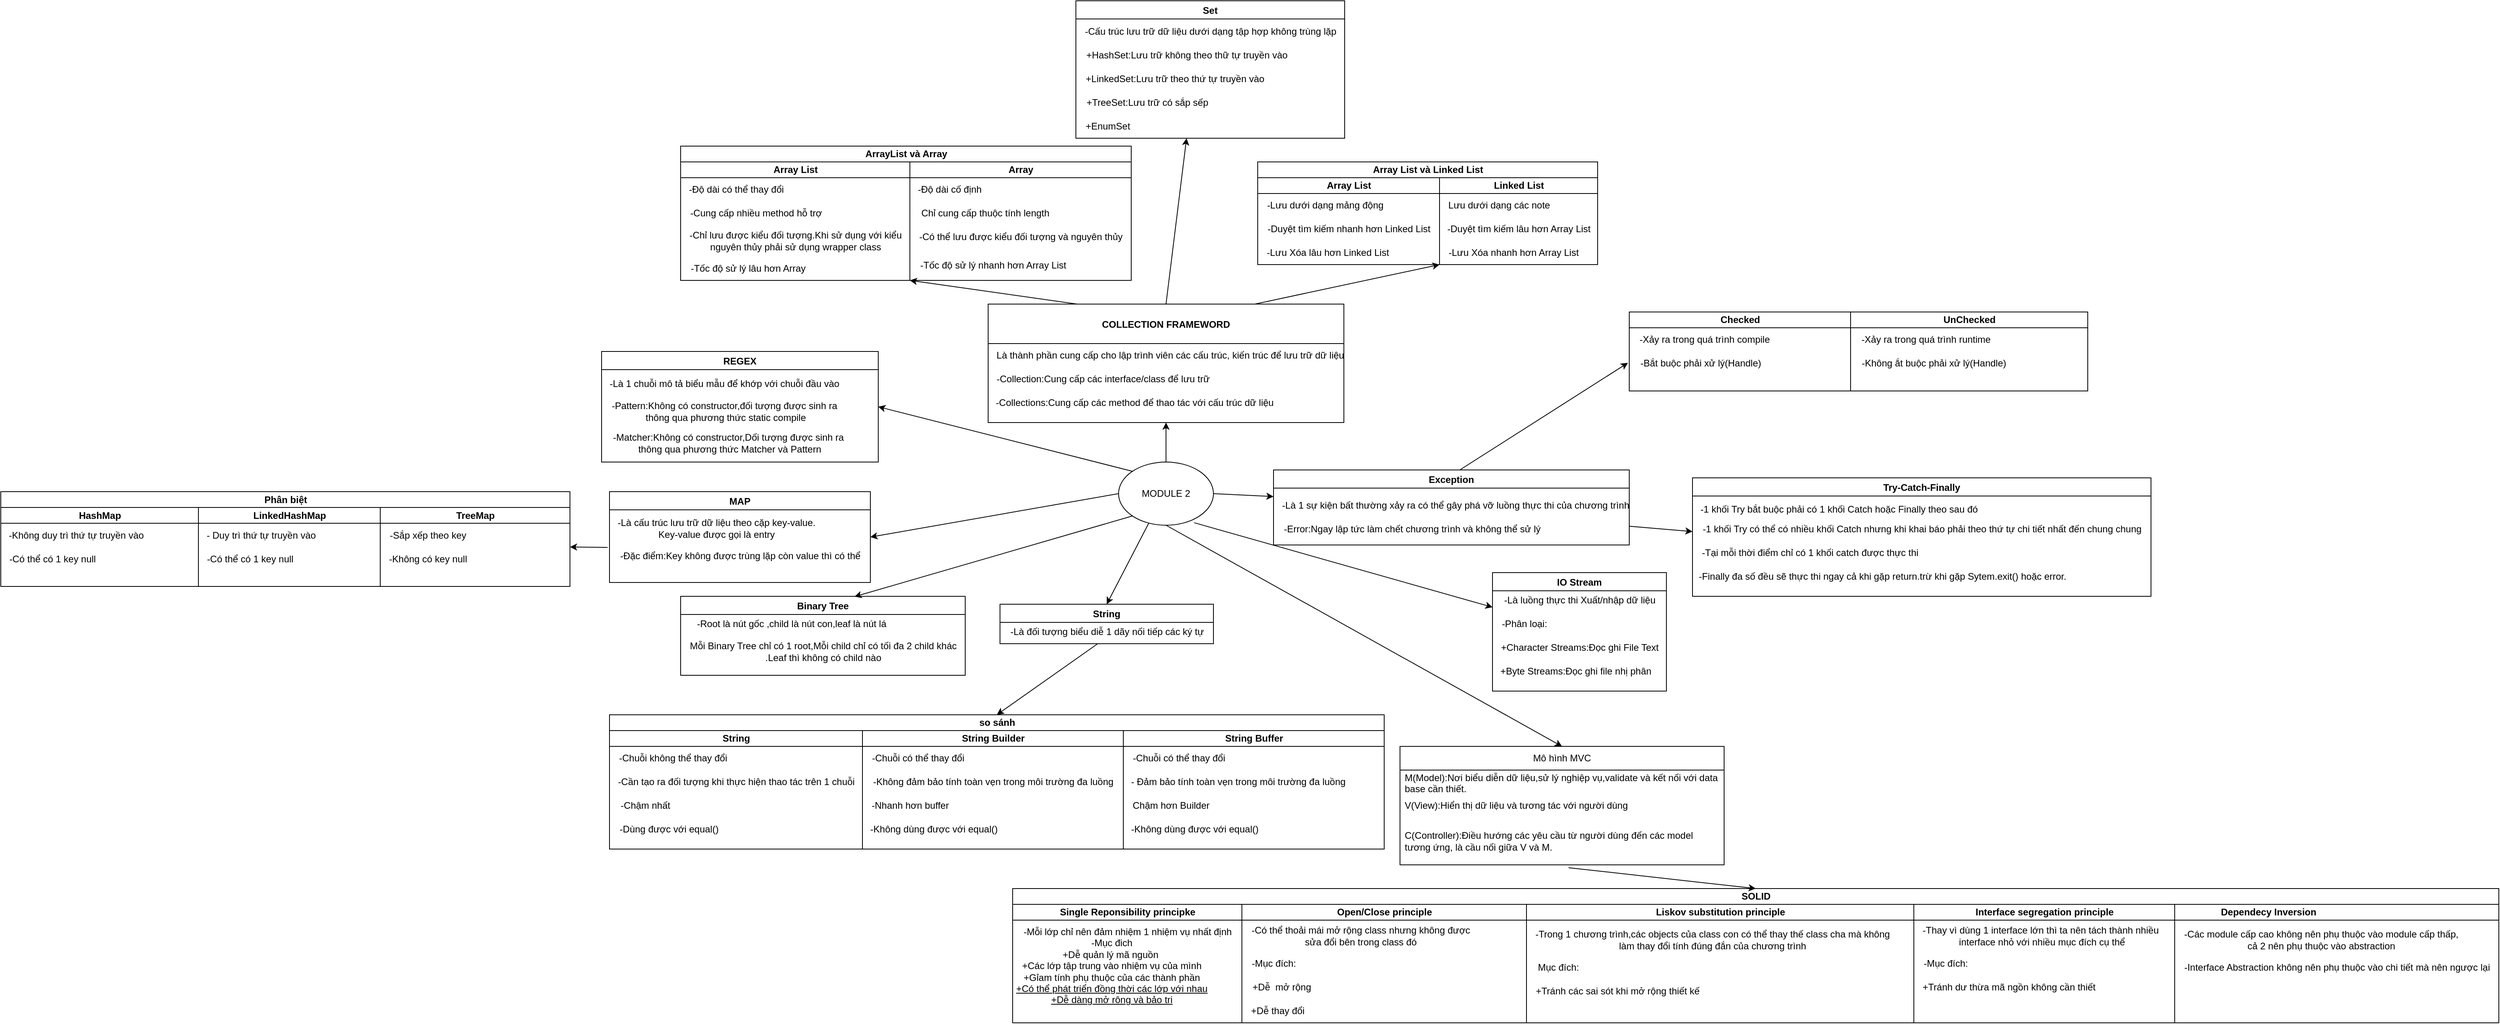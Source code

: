 <mxfile version="21.0.7" type="device"><diagram id="C5RBs43oDa-KdzZeNtuy" name="Page-1"><mxGraphModel dx="2944" dy="1742" grid="1" gridSize="10" guides="1" tooltips="1" connect="1" arrows="1" fold="1" page="1" pageScale="1" pageWidth="827" pageHeight="1169" math="0" shadow="0"><root><mxCell id="WIyWlLk6GJQsqaUBKTNV-0"/><mxCell id="WIyWlLk6GJQsqaUBKTNV-1" parent="WIyWlLk6GJQsqaUBKTNV-0"/><mxCell id="0lZg6wt5UVI6V2HM4EDO-4" value="MODULE 2" style="ellipse;whiteSpace=wrap;html=1;" vertex="1" parent="WIyWlLk6GJQsqaUBKTNV-1"><mxGeometry x="354" width="120" height="80" as="geometry"/></mxCell><mxCell id="0lZg6wt5UVI6V2HM4EDO-5" value="Mô hình MVC" style="swimlane;fontStyle=0;childLayout=stackLayout;horizontal=1;startSize=30;horizontalStack=0;resizeParent=1;resizeParentMax=0;resizeLast=0;collapsible=1;marginBottom=0;whiteSpace=wrap;html=1;" vertex="1" parent="WIyWlLk6GJQsqaUBKTNV-1"><mxGeometry x="710" y="360" width="410" height="150" as="geometry"/></mxCell><mxCell id="0lZg6wt5UVI6V2HM4EDO-6" value="M(Model):Nơi biểu diễn dữ liệu,sử lý nghiệp vụ,validate và kết nối với data base cần thiết." style="text;strokeColor=none;fillColor=none;align=left;verticalAlign=middle;spacingLeft=4;spacingRight=4;overflow=hidden;points=[[0,0.5],[1,0.5]];portConstraint=eastwest;rotatable=0;whiteSpace=wrap;html=1;" vertex="1" parent="0lZg6wt5UVI6V2HM4EDO-5"><mxGeometry y="30" width="410" height="30" as="geometry"/></mxCell><mxCell id="0lZg6wt5UVI6V2HM4EDO-7" value="V(View):Hiển thị dữ liệu và tương tác với người dùng" style="text;strokeColor=none;fillColor=none;align=left;verticalAlign=middle;spacingLeft=4;spacingRight=4;overflow=hidden;points=[[0,0.5],[1,0.5]];portConstraint=eastwest;rotatable=0;whiteSpace=wrap;html=1;" vertex="1" parent="0lZg6wt5UVI6V2HM4EDO-5"><mxGeometry y="60" width="410" height="30" as="geometry"/></mxCell><mxCell id="0lZg6wt5UVI6V2HM4EDO-8" value="C(Controller):Điều hướng các yêu cầu từ người dùng đến các model tương ứng, là cầu nối giữa V và M." style="text;strokeColor=none;fillColor=none;align=left;verticalAlign=middle;spacingLeft=4;spacingRight=4;overflow=hidden;points=[[0,0.5],[1,0.5]];portConstraint=eastwest;rotatable=0;whiteSpace=wrap;html=1;" vertex="1" parent="0lZg6wt5UVI6V2HM4EDO-5"><mxGeometry y="90" width="410" height="60" as="geometry"/></mxCell><mxCell id="0lZg6wt5UVI6V2HM4EDO-9" value="COLLECTION FRAMEWORD" style="swimlane;startSize=50;" vertex="1" parent="WIyWlLk6GJQsqaUBKTNV-1"><mxGeometry x="189" y="-200" width="450" height="150" as="geometry"/></mxCell><mxCell id="0lZg6wt5UVI6V2HM4EDO-10" value="Là thành phần cung cấp cho lập trình viên các cấu trúc, kiến trúc để lưu trữ dữ liệu" style="text;html=1;align=center;verticalAlign=middle;resizable=0;points=[];autosize=1;strokeColor=none;fillColor=none;" vertex="1" parent="0lZg6wt5UVI6V2HM4EDO-9"><mxGeometry y="50" width="460" height="30" as="geometry"/></mxCell><mxCell id="0lZg6wt5UVI6V2HM4EDO-11" value="-Collection:Cung cấp các interface/class để lưu trữ" style="text;html=1;align=center;verticalAlign=middle;resizable=0;points=[];autosize=1;strokeColor=none;fillColor=none;" vertex="1" parent="0lZg6wt5UVI6V2HM4EDO-9"><mxGeometry y="80" width="290" height="30" as="geometry"/></mxCell><mxCell id="0lZg6wt5UVI6V2HM4EDO-12" value="-Collections:Cung cấp các method để thao tác với cấu trúc dữ liệu" style="text;html=1;align=center;verticalAlign=middle;resizable=0;points=[];autosize=1;strokeColor=none;fillColor=none;" vertex="1" parent="0lZg6wt5UVI6V2HM4EDO-9"><mxGeometry y="110" width="370" height="30" as="geometry"/></mxCell><mxCell id="0lZg6wt5UVI6V2HM4EDO-13" value="ArrayList và Array" style="swimlane;childLayout=stackLayout;resizeParent=1;resizeParentMax=0;startSize=20;html=1;" vertex="1" parent="WIyWlLk6GJQsqaUBKTNV-1"><mxGeometry x="-200" y="-400" width="570" height="170" as="geometry"/></mxCell><mxCell id="0lZg6wt5UVI6V2HM4EDO-14" value="Array List" style="swimlane;startSize=20;html=1;" vertex="1" parent="0lZg6wt5UVI6V2HM4EDO-13"><mxGeometry y="20" width="290" height="150" as="geometry"/></mxCell><mxCell id="0lZg6wt5UVI6V2HM4EDO-18" value="-Độ dài có thể thay đổi" style="text;html=1;align=center;verticalAlign=middle;resizable=0;points=[];autosize=1;strokeColor=none;fillColor=none;" vertex="1" parent="0lZg6wt5UVI6V2HM4EDO-14"><mxGeometry y="20" width="140" height="30" as="geometry"/></mxCell><mxCell id="0lZg6wt5UVI6V2HM4EDO-22" value="-Cung cấp nhiều method hỗ trợ" style="text;html=1;align=center;verticalAlign=middle;resizable=0;points=[];autosize=1;strokeColor=none;fillColor=none;" vertex="1" parent="0lZg6wt5UVI6V2HM4EDO-14"><mxGeometry y="50" width="190" height="30" as="geometry"/></mxCell><mxCell id="0lZg6wt5UVI6V2HM4EDO-24" value="-Chỉ lưu được kiểu đối tượng.Khi sử dụng với kiểu &lt;br&gt;nguyên thủy phải sử dụng wrapper class" style="text;html=1;align=center;verticalAlign=middle;resizable=0;points=[];autosize=1;strokeColor=none;fillColor=none;" vertex="1" parent="0lZg6wt5UVI6V2HM4EDO-14"><mxGeometry y="80" width="290" height="40" as="geometry"/></mxCell><mxCell id="0lZg6wt5UVI6V2HM4EDO-28" value="-Tốc độ sử lý lâu hơn Array" style="text;html=1;align=center;verticalAlign=middle;resizable=0;points=[];autosize=1;strokeColor=none;fillColor=none;" vertex="1" parent="0lZg6wt5UVI6V2HM4EDO-14"><mxGeometry y="120" width="170" height="30" as="geometry"/></mxCell><mxCell id="0lZg6wt5UVI6V2HM4EDO-16" value="Array" style="swimlane;startSize=20;html=1;" vertex="1" parent="0lZg6wt5UVI6V2HM4EDO-13"><mxGeometry x="290" y="20" width="280" height="150" as="geometry"/></mxCell><mxCell id="0lZg6wt5UVI6V2HM4EDO-21" value="-Độ dài cố định" style="text;html=1;align=center;verticalAlign=middle;resizable=0;points=[];autosize=1;strokeColor=none;fillColor=none;" vertex="1" parent="0lZg6wt5UVI6V2HM4EDO-16"><mxGeometry y="20" width="100" height="30" as="geometry"/></mxCell><mxCell id="0lZg6wt5UVI6V2HM4EDO-23" value="Chỉ cung cấp thuộc tính length" style="text;html=1;align=center;verticalAlign=middle;resizable=0;points=[];autosize=1;strokeColor=none;fillColor=none;" vertex="1" parent="0lZg6wt5UVI6V2HM4EDO-16"><mxGeometry y="50" width="190" height="30" as="geometry"/></mxCell><mxCell id="0lZg6wt5UVI6V2HM4EDO-27" value="-Có thể lưu được kiểu đối tượng và nguyên thủy" style="text;html=1;align=center;verticalAlign=middle;resizable=0;points=[];autosize=1;strokeColor=none;fillColor=none;" vertex="1" parent="0lZg6wt5UVI6V2HM4EDO-16"><mxGeometry y="80" width="280" height="30" as="geometry"/></mxCell><mxCell id="0lZg6wt5UVI6V2HM4EDO-29" value="-Tốc độ sử lý nhanh hơn Array List" style="text;html=1;align=center;verticalAlign=middle;resizable=0;points=[];autosize=1;strokeColor=none;fillColor=none;" vertex="1" parent="0lZg6wt5UVI6V2HM4EDO-16"><mxGeometry y="116" width="210" height="30" as="geometry"/></mxCell><mxCell id="0lZg6wt5UVI6V2HM4EDO-30" value="Array List và Linked List" style="swimlane;childLayout=stackLayout;resizeParent=1;resizeParentMax=0;startSize=20;html=1;" vertex="1" parent="WIyWlLk6GJQsqaUBKTNV-1"><mxGeometry x="530" y="-380" width="430" height="130" as="geometry"/></mxCell><mxCell id="0lZg6wt5UVI6V2HM4EDO-31" value="Array List" style="swimlane;startSize=20;html=1;" vertex="1" parent="0lZg6wt5UVI6V2HM4EDO-30"><mxGeometry y="20" width="230" height="110" as="geometry"/></mxCell><mxCell id="0lZg6wt5UVI6V2HM4EDO-34" value="-Lưu dưới dạng mảng động" style="text;html=1;align=center;verticalAlign=middle;resizable=0;points=[];autosize=1;strokeColor=none;fillColor=none;" vertex="1" parent="0lZg6wt5UVI6V2HM4EDO-31"><mxGeometry y="20" width="170" height="30" as="geometry"/></mxCell><mxCell id="0lZg6wt5UVI6V2HM4EDO-36" value="-Duyệt tìm kiếm nhanh hơn Linked List" style="text;html=1;align=center;verticalAlign=middle;resizable=0;points=[];autosize=1;strokeColor=none;fillColor=none;" vertex="1" parent="0lZg6wt5UVI6V2HM4EDO-31"><mxGeometry y="50" width="230" height="30" as="geometry"/></mxCell><mxCell id="0lZg6wt5UVI6V2HM4EDO-38" value="-Lưu Xóa lâu hơn Linked List&amp;nbsp;" style="text;html=1;align=center;verticalAlign=middle;resizable=0;points=[];autosize=1;strokeColor=none;fillColor=none;" vertex="1" parent="0lZg6wt5UVI6V2HM4EDO-31"><mxGeometry y="80" width="180" height="30" as="geometry"/></mxCell><mxCell id="0lZg6wt5UVI6V2HM4EDO-33" value="Linked List" style="swimlane;startSize=20;html=1;" vertex="1" parent="0lZg6wt5UVI6V2HM4EDO-30"><mxGeometry x="230" y="20" width="200" height="110" as="geometry"/></mxCell><mxCell id="0lZg6wt5UVI6V2HM4EDO-35" value="Lưu dưới dạng các note" style="text;html=1;align=center;verticalAlign=middle;resizable=0;points=[];autosize=1;strokeColor=none;fillColor=none;" vertex="1" parent="0lZg6wt5UVI6V2HM4EDO-33"><mxGeometry y="20" width="150" height="30" as="geometry"/></mxCell><mxCell id="0lZg6wt5UVI6V2HM4EDO-37" value="-Duyệt tìm kiếm lâu hơn Array List" style="text;html=1;align=center;verticalAlign=middle;resizable=0;points=[];autosize=1;strokeColor=none;fillColor=none;" vertex="1" parent="0lZg6wt5UVI6V2HM4EDO-33"><mxGeometry y="50" width="200" height="30" as="geometry"/></mxCell><mxCell id="0lZg6wt5UVI6V2HM4EDO-39" value="-Lưu Xóa nhanh hơn Array List&amp;nbsp;&lt;br&gt;" style="text;html=1;align=center;verticalAlign=middle;resizable=0;points=[];autosize=1;strokeColor=none;fillColor=none;" vertex="1" parent="0lZg6wt5UVI6V2HM4EDO-33"><mxGeometry y="80" width="190" height="30" as="geometry"/></mxCell><mxCell id="0lZg6wt5UVI6V2HM4EDO-41" value="Set" style="swimlane;" vertex="1" parent="WIyWlLk6GJQsqaUBKTNV-1"><mxGeometry x="300" y="-584" width="340" height="174" as="geometry"/></mxCell><mxCell id="0lZg6wt5UVI6V2HM4EDO-42" value="-Cấu trúc lưu trữ dữ liệu dưới dạng tập hợp không trùng lặp" style="text;html=1;align=center;verticalAlign=middle;resizable=0;points=[];autosize=1;strokeColor=none;fillColor=none;" vertex="1" parent="0lZg6wt5UVI6V2HM4EDO-41"><mxGeometry y="24" width="340" height="30" as="geometry"/></mxCell><mxCell id="0lZg6wt5UVI6V2HM4EDO-43" value="+HashSet:Lưu trữ không theo thữ tự truyền vào" style="text;html=1;align=center;verticalAlign=middle;resizable=0;points=[];autosize=1;strokeColor=none;fillColor=none;" vertex="1" parent="0lZg6wt5UVI6V2HM4EDO-41"><mxGeometry y="54" width="280" height="30" as="geometry"/></mxCell><mxCell id="0lZg6wt5UVI6V2HM4EDO-44" value="+LinkedSet:Lưu trữ theo thứ tự truyền vào" style="text;html=1;align=center;verticalAlign=middle;resizable=0;points=[];autosize=1;strokeColor=none;fillColor=none;" vertex="1" parent="0lZg6wt5UVI6V2HM4EDO-41"><mxGeometry y="84" width="250" height="30" as="geometry"/></mxCell><mxCell id="0lZg6wt5UVI6V2HM4EDO-45" value="+TreeSet:Lưu trữ có sắp sếp" style="text;html=1;align=center;verticalAlign=middle;resizable=0;points=[];autosize=1;strokeColor=none;fillColor=none;" vertex="1" parent="0lZg6wt5UVI6V2HM4EDO-41"><mxGeometry y="114" width="180" height="30" as="geometry"/></mxCell><mxCell id="0lZg6wt5UVI6V2HM4EDO-46" value="+EnumSet" style="text;html=1;align=center;verticalAlign=middle;resizable=0;points=[];autosize=1;strokeColor=none;fillColor=none;" vertex="1" parent="0lZg6wt5UVI6V2HM4EDO-41"><mxGeometry y="144" width="80" height="30" as="geometry"/></mxCell><mxCell id="0lZg6wt5UVI6V2HM4EDO-47" value="MAP" style="swimlane;" vertex="1" parent="WIyWlLk6GJQsqaUBKTNV-1"><mxGeometry x="-290" y="37.5" width="330" height="115" as="geometry"/></mxCell><mxCell id="0lZg6wt5UVI6V2HM4EDO-48" value="-Là cấu trúc lưu trữ dữ liệu theo cặp key-value.&lt;br&gt;Key-value được gọi là entry" style="text;html=1;align=center;verticalAlign=middle;resizable=0;points=[];autosize=1;strokeColor=none;fillColor=none;" vertex="1" parent="0lZg6wt5UVI6V2HM4EDO-47"><mxGeometry y="26" width="270" height="40" as="geometry"/></mxCell><mxCell id="0lZg6wt5UVI6V2HM4EDO-49" value="-Đặc điểm:Key không được trùng lặp còn value thì có thể" style="text;html=1;align=center;verticalAlign=middle;resizable=0;points=[];autosize=1;strokeColor=none;fillColor=none;" vertex="1" parent="0lZg6wt5UVI6V2HM4EDO-47"><mxGeometry y="66" width="330" height="30" as="geometry"/></mxCell><mxCell id="0lZg6wt5UVI6V2HM4EDO-50" value="Phân biệt" style="swimlane;childLayout=stackLayout;resizeParent=1;resizeParentMax=0;startSize=20;html=1;" vertex="1" parent="WIyWlLk6GJQsqaUBKTNV-1"><mxGeometry x="-1060.0" y="37.5" width="720" height="120" as="geometry"/></mxCell><mxCell id="0lZg6wt5UVI6V2HM4EDO-51" value="HashMap" style="swimlane;startSize=20;html=1;" vertex="1" parent="0lZg6wt5UVI6V2HM4EDO-50"><mxGeometry y="20" width="250" height="100" as="geometry"/></mxCell><mxCell id="0lZg6wt5UVI6V2HM4EDO-55" value="-Không duy trì thứ tự truyền vào" style="text;html=1;align=center;verticalAlign=middle;resizable=0;points=[];autosize=1;strokeColor=none;fillColor=none;" vertex="1" parent="0lZg6wt5UVI6V2HM4EDO-51"><mxGeometry x="-4.547e-13" y="20" width="190" height="30" as="geometry"/></mxCell><mxCell id="0lZg6wt5UVI6V2HM4EDO-58" value="-Có thể có 1 key null" style="text;html=1;align=center;verticalAlign=middle;resizable=0;points=[];autosize=1;strokeColor=none;fillColor=none;" vertex="1" parent="0lZg6wt5UVI6V2HM4EDO-51"><mxGeometry x="-4.547e-13" y="50" width="130" height="30" as="geometry"/></mxCell><mxCell id="0lZg6wt5UVI6V2HM4EDO-52" value="LinkedHashMap" style="swimlane;startSize=20;html=1;" vertex="1" parent="0lZg6wt5UVI6V2HM4EDO-50"><mxGeometry x="250" y="20" width="230" height="100" as="geometry"/></mxCell><mxCell id="0lZg6wt5UVI6V2HM4EDO-56" value="- Duy trì thứ tự truyền vào" style="text;html=1;align=center;verticalAlign=middle;resizable=0;points=[];autosize=1;strokeColor=none;fillColor=none;" vertex="1" parent="0lZg6wt5UVI6V2HM4EDO-52"><mxGeometry x="-1.0" y="20" width="160" height="30" as="geometry"/></mxCell><mxCell id="0lZg6wt5UVI6V2HM4EDO-59" value="-Có thể có 1 key null" style="text;html=1;align=center;verticalAlign=middle;resizable=0;points=[];autosize=1;strokeColor=none;fillColor=none;" vertex="1" parent="0lZg6wt5UVI6V2HM4EDO-52"><mxGeometry x="-4.547e-13" y="50" width="130" height="30" as="geometry"/></mxCell><mxCell id="0lZg6wt5UVI6V2HM4EDO-53" value="TreeMap" style="swimlane;startSize=20;html=1;" vertex="1" parent="0lZg6wt5UVI6V2HM4EDO-50"><mxGeometry x="480" y="20" width="240" height="100" as="geometry"/></mxCell><mxCell id="0lZg6wt5UVI6V2HM4EDO-57" value="-Sắp xếp theo key" style="text;html=1;align=center;verticalAlign=middle;resizable=0;points=[];autosize=1;strokeColor=none;fillColor=none;" vertex="1" parent="0lZg6wt5UVI6V2HM4EDO-53"><mxGeometry x="-4.547e-13" y="20" width="120" height="30" as="geometry"/></mxCell><mxCell id="0lZg6wt5UVI6V2HM4EDO-60" value="-Không có key null" style="text;html=1;align=center;verticalAlign=middle;resizable=0;points=[];autosize=1;strokeColor=none;fillColor=none;" vertex="1" parent="0lZg6wt5UVI6V2HM4EDO-53"><mxGeometry x="-4.547e-13" y="50" width="120" height="30" as="geometry"/></mxCell><mxCell id="0lZg6wt5UVI6V2HM4EDO-62" value="Binary Tree" style="swimlane;" vertex="1" parent="WIyWlLk6GJQsqaUBKTNV-1"><mxGeometry x="-200" y="170" width="360" height="100" as="geometry"/></mxCell><mxCell id="0lZg6wt5UVI6V2HM4EDO-63" value="-Root là nút gốc ,child là nút con,leaf là nút lá" style="text;html=1;align=center;verticalAlign=middle;resizable=0;points=[];autosize=1;strokeColor=none;fillColor=none;" vertex="1" parent="0lZg6wt5UVI6V2HM4EDO-62"><mxGeometry x="10" y="20" width="260" height="30" as="geometry"/></mxCell><mxCell id="0lZg6wt5UVI6V2HM4EDO-64" value="Mỗi Binary Tree chỉ có 1 root,Mỗi child chỉ có tối đa 2 child khác&lt;br&gt;.Leaf thì không có child nào" style="text;html=1;align=center;verticalAlign=middle;resizable=0;points=[];autosize=1;strokeColor=none;fillColor=none;" vertex="1" parent="0lZg6wt5UVI6V2HM4EDO-62"><mxGeometry y="50" width="360" height="40" as="geometry"/></mxCell><mxCell id="0lZg6wt5UVI6V2HM4EDO-65" value="" style="endArrow=classic;html=1;rounded=0;exitX=0.5;exitY=1;exitDx=0;exitDy=0;entryX=0.5;entryY=0;entryDx=0;entryDy=0;" edge="1" parent="WIyWlLk6GJQsqaUBKTNV-1" source="0lZg6wt5UVI6V2HM4EDO-4" target="0lZg6wt5UVI6V2HM4EDO-5"><mxGeometry width="50" height="50" relative="1" as="geometry"><mxPoint x="310" y="110" as="sourcePoint"/><mxPoint x="360" y="60" as="targetPoint"/></mxGeometry></mxCell><mxCell id="0lZg6wt5UVI6V2HM4EDO-66" value="" style="endArrow=classic;html=1;rounded=0;exitX=0.5;exitY=0;exitDx=0;exitDy=0;entryX=0.5;entryY=1;entryDx=0;entryDy=0;" edge="1" parent="WIyWlLk6GJQsqaUBKTNV-1" source="0lZg6wt5UVI6V2HM4EDO-4" target="0lZg6wt5UVI6V2HM4EDO-9"><mxGeometry width="50" height="50" relative="1" as="geometry"><mxPoint x="310" y="10" as="sourcePoint"/><mxPoint x="360" y="-40" as="targetPoint"/></mxGeometry></mxCell><mxCell id="0lZg6wt5UVI6V2HM4EDO-67" value="" style="endArrow=classic;html=1;rounded=0;exitX=0.25;exitY=0;exitDx=0;exitDy=0;entryX=0;entryY=1;entryDx=0;entryDy=0;" edge="1" parent="WIyWlLk6GJQsqaUBKTNV-1" source="0lZg6wt5UVI6V2HM4EDO-9" target="0lZg6wt5UVI6V2HM4EDO-16"><mxGeometry width="50" height="50" relative="1" as="geometry"><mxPoint x="310" y="-290" as="sourcePoint"/><mxPoint x="360" y="-340" as="targetPoint"/></mxGeometry></mxCell><mxCell id="0lZg6wt5UVI6V2HM4EDO-68" value="" style="endArrow=classic;html=1;rounded=0;exitX=0.5;exitY=0;exitDx=0;exitDy=0;" edge="1" parent="WIyWlLk6GJQsqaUBKTNV-1" source="0lZg6wt5UVI6V2HM4EDO-9"><mxGeometry width="50" height="50" relative="1" as="geometry"><mxPoint x="310" y="-290" as="sourcePoint"/><mxPoint x="440" y="-410" as="targetPoint"/></mxGeometry></mxCell><mxCell id="0lZg6wt5UVI6V2HM4EDO-69" value="" style="endArrow=classic;html=1;rounded=0;exitX=0.75;exitY=0;exitDx=0;exitDy=0;entryX=1;entryY=1;entryDx=0;entryDy=0;" edge="1" parent="WIyWlLk6GJQsqaUBKTNV-1" source="0lZg6wt5UVI6V2HM4EDO-9" target="0lZg6wt5UVI6V2HM4EDO-31"><mxGeometry width="50" height="50" relative="1" as="geometry"><mxPoint x="310" y="-290" as="sourcePoint"/><mxPoint x="360" y="-340" as="targetPoint"/></mxGeometry></mxCell><mxCell id="0lZg6wt5UVI6V2HM4EDO-70" value="" style="endArrow=classic;html=1;rounded=0;exitX=0;exitY=0.5;exitDx=0;exitDy=0;entryX=1;entryY=0.5;entryDx=0;entryDy=0;" edge="1" parent="WIyWlLk6GJQsqaUBKTNV-1" source="0lZg6wt5UVI6V2HM4EDO-4" target="0lZg6wt5UVI6V2HM4EDO-47"><mxGeometry width="50" height="50" relative="1" as="geometry"><mxPoint x="310" y="10" as="sourcePoint"/><mxPoint x="360" y="-40" as="targetPoint"/></mxGeometry></mxCell><mxCell id="0lZg6wt5UVI6V2HM4EDO-71" value="" style="endArrow=classic;html=1;rounded=0;exitX=-0.007;exitY=0.153;exitDx=0;exitDy=0;exitPerimeter=0;entryX=1;entryY=0.5;entryDx=0;entryDy=0;" edge="1" parent="WIyWlLk6GJQsqaUBKTNV-1" source="0lZg6wt5UVI6V2HM4EDO-49" target="0lZg6wt5UVI6V2HM4EDO-53"><mxGeometry width="50" height="50" relative="1" as="geometry"><mxPoint x="-380" y="10" as="sourcePoint"/><mxPoint x="-330" y="-40" as="targetPoint"/></mxGeometry></mxCell><mxCell id="0lZg6wt5UVI6V2HM4EDO-72" value="" style="endArrow=classic;html=1;rounded=0;exitX=0;exitY=1;exitDx=0;exitDy=0;entryX=0.611;entryY=0.004;entryDx=0;entryDy=0;entryPerimeter=0;" edge="1" parent="WIyWlLk6GJQsqaUBKTNV-1" source="0lZg6wt5UVI6V2HM4EDO-4" target="0lZg6wt5UVI6V2HM4EDO-62"><mxGeometry width="50" height="50" relative="1" as="geometry"><mxPoint x="370" y="110" as="sourcePoint"/><mxPoint x="420" y="60" as="targetPoint"/></mxGeometry></mxCell><mxCell id="0lZg6wt5UVI6V2HM4EDO-73" value="Exception" style="swimlane;" vertex="1" parent="WIyWlLk6GJQsqaUBKTNV-1"><mxGeometry x="550" y="10" width="450" height="95" as="geometry"/></mxCell><mxCell id="0lZg6wt5UVI6V2HM4EDO-74" value="-Là 1 sự kiện bất thường xảy ra có thể gây phá vỡ luồng thực thi của chương trình" style="text;html=1;align=center;verticalAlign=middle;resizable=0;points=[];autosize=1;strokeColor=none;fillColor=none;" vertex="1" parent="0lZg6wt5UVI6V2HM4EDO-73"><mxGeometry y="30" width="460" height="30" as="geometry"/></mxCell><mxCell id="0lZg6wt5UVI6V2HM4EDO-84" value="-Error:Ngay lập tức làm chết chương trình và không thể sử lý" style="text;html=1;align=center;verticalAlign=middle;resizable=0;points=[];autosize=1;strokeColor=none;fillColor=none;" vertex="1" parent="0lZg6wt5UVI6V2HM4EDO-73"><mxGeometry y="60" width="350" height="30" as="geometry"/></mxCell><mxCell id="0lZg6wt5UVI6V2HM4EDO-75" value="" style="endArrow=classic;html=1;rounded=0;exitX=1;exitY=0.5;exitDx=0;exitDy=0;" edge="1" parent="WIyWlLk6GJQsqaUBKTNV-1" source="0lZg6wt5UVI6V2HM4EDO-4" target="0lZg6wt5UVI6V2HM4EDO-74"><mxGeometry width="50" height="50" relative="1" as="geometry"><mxPoint x="370" y="260" as="sourcePoint"/><mxPoint x="420" y="210" as="targetPoint"/></mxGeometry></mxCell><mxCell id="0lZg6wt5UVI6V2HM4EDO-77" value="Checked" style="swimlane;startSize=20;html=1;" vertex="1" parent="WIyWlLk6GJQsqaUBKTNV-1"><mxGeometry x="1000" y="-190" width="280" height="100" as="geometry"/></mxCell><mxCell id="0lZg6wt5UVI6V2HM4EDO-80" value="-Xảy ra trong quá trình compile" style="text;html=1;align=center;verticalAlign=middle;resizable=0;points=[];autosize=1;strokeColor=none;fillColor=none;" vertex="1" parent="0lZg6wt5UVI6V2HM4EDO-77"><mxGeometry x="-4.547e-13" y="20" width="190" height="30" as="geometry"/></mxCell><mxCell id="0lZg6wt5UVI6V2HM4EDO-82" value="-Bắt buộc phải xử lý(Handle)" style="text;html=1;align=center;verticalAlign=middle;resizable=0;points=[];autosize=1;strokeColor=none;fillColor=none;" vertex="1" parent="0lZg6wt5UVI6V2HM4EDO-77"><mxGeometry x="-4.547e-13" y="50" width="180" height="30" as="geometry"/></mxCell><mxCell id="0lZg6wt5UVI6V2HM4EDO-79" value="UnChecked" style="swimlane;startSize=20;html=1;" vertex="1" parent="WIyWlLk6GJQsqaUBKTNV-1"><mxGeometry x="1280" y="-190" width="300" height="100" as="geometry"/></mxCell><mxCell id="0lZg6wt5UVI6V2HM4EDO-81" value="-Xảy ra trong quá trình runtime" style="text;html=1;align=center;verticalAlign=middle;resizable=0;points=[];autosize=1;strokeColor=none;fillColor=none;" vertex="1" parent="0lZg6wt5UVI6V2HM4EDO-79"><mxGeometry x="-4.547e-13" y="20" width="190" height="30" as="geometry"/></mxCell><mxCell id="0lZg6wt5UVI6V2HM4EDO-83" value="-Không ắt buộc phải xử lý(Handle)" style="text;html=1;align=center;verticalAlign=middle;resizable=0;points=[];autosize=1;strokeColor=none;fillColor=none;" vertex="1" parent="0lZg6wt5UVI6V2HM4EDO-79"><mxGeometry x="-4.547e-13" y="50" width="210" height="30" as="geometry"/></mxCell><mxCell id="0lZg6wt5UVI6V2HM4EDO-88" value="" style="endArrow=classic;html=1;rounded=0;exitX=0.525;exitY=-0.004;exitDx=0;exitDy=0;exitPerimeter=0;entryX=-0.009;entryY=0.48;entryDx=0;entryDy=0;entryPerimeter=0;" edge="1" parent="WIyWlLk6GJQsqaUBKTNV-1" source="0lZg6wt5UVI6V2HM4EDO-73" target="0lZg6wt5UVI6V2HM4EDO-82"><mxGeometry width="50" height="50" relative="1" as="geometry"><mxPoint x="790" as="sourcePoint"/><mxPoint x="840" y="-50" as="targetPoint"/></mxGeometry></mxCell><mxCell id="0lZg6wt5UVI6V2HM4EDO-89" value="Try-Catch-Finally" style="swimlane;startSize=23;" vertex="1" parent="WIyWlLk6GJQsqaUBKTNV-1"><mxGeometry x="1080" y="20" width="580" height="150" as="geometry"/></mxCell><mxCell id="0lZg6wt5UVI6V2HM4EDO-90" value="-1 khối Try bắt buộc phải có 1 khối Catch hoặc Finally theo sau đó" style="text;html=1;align=center;verticalAlign=middle;resizable=0;points=[];autosize=1;strokeColor=none;fillColor=none;" vertex="1" parent="0lZg6wt5UVI6V2HM4EDO-89"><mxGeometry y="25" width="370" height="30" as="geometry"/></mxCell><mxCell id="0lZg6wt5UVI6V2HM4EDO-91" value="-1 khối Try có thể có nhiều khối Catch nhưng khi khai báo phải theo thứ tự chi tiết nhất đến chung chung" style="text;html=1;align=center;verticalAlign=middle;resizable=0;points=[];autosize=1;strokeColor=none;fillColor=none;" vertex="1" parent="0lZg6wt5UVI6V2HM4EDO-89"><mxGeometry y="50" width="580" height="30" as="geometry"/></mxCell><mxCell id="0lZg6wt5UVI6V2HM4EDO-92" value="-Tại mỗi thời điểm chỉ có 1 khối catch được thực thi&amp;nbsp;" style="text;html=1;align=center;verticalAlign=middle;resizable=0;points=[];autosize=1;strokeColor=none;fillColor=none;" vertex="1" parent="0lZg6wt5UVI6V2HM4EDO-89"><mxGeometry y="80" width="300" height="30" as="geometry"/></mxCell><mxCell id="0lZg6wt5UVI6V2HM4EDO-93" value="-Finally đa số đều sẽ thực thi ngay cả khi gặp return.trừ khi gặp Sytem.exit() hoặc error." style="text;html=1;align=center;verticalAlign=middle;resizable=0;points=[];autosize=1;strokeColor=none;fillColor=none;" vertex="1" parent="0lZg6wt5UVI6V2HM4EDO-89"><mxGeometry x="-5" y="110" width="490" height="30" as="geometry"/></mxCell><mxCell id="0lZg6wt5UVI6V2HM4EDO-94" value="" style="endArrow=classic;html=1;rounded=0;exitX=1;exitY=0.75;exitDx=0;exitDy=0;entryX=0;entryY=0.6;entryDx=0;entryDy=0;entryPerimeter=0;" edge="1" parent="WIyWlLk6GJQsqaUBKTNV-1" source="0lZg6wt5UVI6V2HM4EDO-73" target="0lZg6wt5UVI6V2HM4EDO-91"><mxGeometry width="50" height="50" relative="1" as="geometry"><mxPoint x="1500" y="-100" as="sourcePoint"/><mxPoint x="1550" y="-150" as="targetPoint"/></mxGeometry></mxCell><mxCell id="0lZg6wt5UVI6V2HM4EDO-95" value="" style="endArrow=classic;html=1;rounded=0;exitX=0.797;exitY=0.96;exitDx=0;exitDy=0;exitPerimeter=0;" edge="1" parent="WIyWlLk6GJQsqaUBKTNV-1" source="0lZg6wt5UVI6V2HM4EDO-4" target="0lZg6wt5UVI6V2HM4EDO-96"><mxGeometry width="50" height="50" relative="1" as="geometry"><mxPoint x="570" as="sourcePoint"/><mxPoint x="800" y="220" as="targetPoint"/></mxGeometry></mxCell><mxCell id="0lZg6wt5UVI6V2HM4EDO-96" value="IO Stream" style="swimlane;" vertex="1" parent="WIyWlLk6GJQsqaUBKTNV-1"><mxGeometry x="827" y="140" width="220" height="150" as="geometry"/></mxCell><mxCell id="0lZg6wt5UVI6V2HM4EDO-97" value="-Là luồng thực thi Xuất/nhập dữ liệu" style="text;html=1;align=center;verticalAlign=middle;resizable=0;points=[];autosize=1;strokeColor=none;fillColor=none;" vertex="1" parent="0lZg6wt5UVI6V2HM4EDO-96"><mxGeometry y="20" width="220" height="30" as="geometry"/></mxCell><mxCell id="0lZg6wt5UVI6V2HM4EDO-98" value="-Phân loại:" style="text;html=1;align=center;verticalAlign=middle;resizable=0;points=[];autosize=1;strokeColor=none;fillColor=none;" vertex="1" parent="0lZg6wt5UVI6V2HM4EDO-96"><mxGeometry y="50" width="80" height="30" as="geometry"/></mxCell><mxCell id="0lZg6wt5UVI6V2HM4EDO-99" value="+Character Streams:Đọc ghi File Text" style="text;html=1;align=center;verticalAlign=middle;resizable=0;points=[];autosize=1;strokeColor=none;fillColor=none;" vertex="1" parent="0lZg6wt5UVI6V2HM4EDO-96"><mxGeometry y="80" width="220" height="30" as="geometry"/></mxCell><mxCell id="0lZg6wt5UVI6V2HM4EDO-100" value="+Byte Streams:Đọc ghi file nhị phân" style="text;html=1;align=center;verticalAlign=middle;resizable=0;points=[];autosize=1;strokeColor=none;fillColor=none;" vertex="1" parent="0lZg6wt5UVI6V2HM4EDO-96"><mxGeometry y="110" width="210" height="30" as="geometry"/></mxCell><mxCell id="0lZg6wt5UVI6V2HM4EDO-101" value="" style="endArrow=classic;html=1;rounded=0;exitX=0.317;exitY=0.97;exitDx=0;exitDy=0;exitPerimeter=0;entryX=0.5;entryY=0;entryDx=0;entryDy=0;" edge="1" parent="WIyWlLk6GJQsqaUBKTNV-1" source="0lZg6wt5UVI6V2HM4EDO-4" target="0lZg6wt5UVI6V2HM4EDO-106"><mxGeometry width="50" height="50" relative="1" as="geometry"><mxPoint x="390" y="80" as="sourcePoint"/><mxPoint x="200" y="330" as="targetPoint"/></mxGeometry></mxCell><mxCell id="0lZg6wt5UVI6V2HM4EDO-106" value="String" style="swimlane;" vertex="1" parent="WIyWlLk6GJQsqaUBKTNV-1"><mxGeometry x="204" y="180" width="270" height="50" as="geometry"/></mxCell><mxCell id="0lZg6wt5UVI6V2HM4EDO-107" value="-Là đối tượng biểu diễ 1 dãy nối tiếp các ký tự" style="text;html=1;align=center;verticalAlign=middle;resizable=0;points=[];autosize=1;strokeColor=none;fillColor=none;" vertex="1" parent="0lZg6wt5UVI6V2HM4EDO-106"><mxGeometry y="20" width="270" height="30" as="geometry"/></mxCell><mxCell id="0lZg6wt5UVI6V2HM4EDO-109" value="so sánh" style="swimlane;childLayout=stackLayout;resizeParent=1;resizeParentMax=0;startSize=20;html=1;" vertex="1" parent="WIyWlLk6GJQsqaUBKTNV-1"><mxGeometry x="-290.0" y="320" width="980.0" height="170" as="geometry"/></mxCell><mxCell id="0lZg6wt5UVI6V2HM4EDO-113" value="String" style="swimlane;startSize=20;html=1;" vertex="1" parent="0lZg6wt5UVI6V2HM4EDO-109"><mxGeometry y="20" width="320.0" height="150" as="geometry"/></mxCell><mxCell id="0lZg6wt5UVI6V2HM4EDO-114" value="-Chuỗi không thể thay đổi" style="text;html=1;align=center;verticalAlign=middle;resizable=0;points=[];autosize=1;strokeColor=none;fillColor=none;" vertex="1" parent="0lZg6wt5UVI6V2HM4EDO-113"><mxGeometry x="-4.547e-13" y="20" width="160" height="30" as="geometry"/></mxCell><mxCell id="0lZg6wt5UVI6V2HM4EDO-117" value="-Cần tạo ra đối tượng khi thực hiện thao tác trên 1 chuỗi" style="text;html=1;align=center;verticalAlign=middle;resizable=0;points=[];autosize=1;strokeColor=none;fillColor=none;" vertex="1" parent="0lZg6wt5UVI6V2HM4EDO-113"><mxGeometry x="-4.547e-13" y="50" width="320" height="30" as="geometry"/></mxCell><mxCell id="0lZg6wt5UVI6V2HM4EDO-120" value="-Chậm nhất" style="text;html=1;align=center;verticalAlign=middle;resizable=0;points=[];autosize=1;strokeColor=none;fillColor=none;" vertex="1" parent="0lZg6wt5UVI6V2HM4EDO-113"><mxGeometry x="-4.547e-13" y="80" width="90" height="30" as="geometry"/></mxCell><mxCell id="0lZg6wt5UVI6V2HM4EDO-123" value="-Dùng được với equal()" style="text;html=1;align=center;verticalAlign=middle;resizable=0;points=[];autosize=1;strokeColor=none;fillColor=none;" vertex="1" parent="0lZg6wt5UVI6V2HM4EDO-113"><mxGeometry x="-4.547e-13" y="110" width="150" height="30" as="geometry"/></mxCell><mxCell id="0lZg6wt5UVI6V2HM4EDO-111" value="String Builder" style="swimlane;startSize=20;html=1;" vertex="1" parent="0lZg6wt5UVI6V2HM4EDO-109"><mxGeometry x="320.0" y="20" width="330" height="150" as="geometry"/></mxCell><mxCell id="0lZg6wt5UVI6V2HM4EDO-115" value="-Chuỗi có thể thay đổi" style="text;html=1;align=center;verticalAlign=middle;resizable=0;points=[];autosize=1;strokeColor=none;fillColor=none;" vertex="1" parent="0lZg6wt5UVI6V2HM4EDO-111"><mxGeometry x="-4.547e-13" y="20" width="140" height="30" as="geometry"/></mxCell><mxCell id="0lZg6wt5UVI6V2HM4EDO-118" value="-Không đảm bảo tính toàn vẹn trong môi trường đa luồng" style="text;html=1;align=center;verticalAlign=middle;resizable=0;points=[];autosize=1;strokeColor=none;fillColor=none;" vertex="1" parent="0lZg6wt5UVI6V2HM4EDO-111"><mxGeometry y="50" width="330" height="30" as="geometry"/></mxCell><mxCell id="0lZg6wt5UVI6V2HM4EDO-121" value="-Nhanh hơn buffer" style="text;html=1;align=center;verticalAlign=middle;resizable=0;points=[];autosize=1;strokeColor=none;fillColor=none;" vertex="1" parent="0lZg6wt5UVI6V2HM4EDO-111"><mxGeometry y="80" width="120" height="30" as="geometry"/></mxCell><mxCell id="0lZg6wt5UVI6V2HM4EDO-124" value="-Không dùng được với equal()" style="text;html=1;align=center;verticalAlign=middle;resizable=0;points=[];autosize=1;strokeColor=none;fillColor=none;" vertex="1" parent="0lZg6wt5UVI6V2HM4EDO-111"><mxGeometry y="110" width="180" height="30" as="geometry"/></mxCell><mxCell id="0lZg6wt5UVI6V2HM4EDO-112" value="String Buffer" style="swimlane;startSize=20;html=1;" vertex="1" parent="0lZg6wt5UVI6V2HM4EDO-109"><mxGeometry x="650.0" y="20" width="330" height="150" as="geometry"/></mxCell><mxCell id="0lZg6wt5UVI6V2HM4EDO-116" value="-Chuỗi có thể thay đổi" style="text;html=1;align=center;verticalAlign=middle;resizable=0;points=[];autosize=1;strokeColor=none;fillColor=none;" vertex="1" parent="0lZg6wt5UVI6V2HM4EDO-112"><mxGeometry x="-4.547e-13" y="20" width="140" height="30" as="geometry"/></mxCell><mxCell id="0lZg6wt5UVI6V2HM4EDO-119" value="- Đảm bảo tính toàn vẹn trong môi trường đa luồng" style="text;html=1;align=center;verticalAlign=middle;resizable=0;points=[];autosize=1;strokeColor=none;fillColor=none;" vertex="1" parent="0lZg6wt5UVI6V2HM4EDO-112"><mxGeometry y="50" width="290" height="30" as="geometry"/></mxCell><mxCell id="0lZg6wt5UVI6V2HM4EDO-122" value="Chậm hơn Builder" style="text;html=1;align=center;verticalAlign=middle;resizable=0;points=[];autosize=1;strokeColor=none;fillColor=none;" vertex="1" parent="0lZg6wt5UVI6V2HM4EDO-112"><mxGeometry y="80" width="120" height="30" as="geometry"/></mxCell><mxCell id="0lZg6wt5UVI6V2HM4EDO-125" value="-Không dùng được với equal()" style="text;html=1;align=center;verticalAlign=middle;resizable=0;points=[];autosize=1;strokeColor=none;fillColor=none;" vertex="1" parent="0lZg6wt5UVI6V2HM4EDO-112"><mxGeometry y="110" width="180" height="30" as="geometry"/></mxCell><mxCell id="0lZg6wt5UVI6V2HM4EDO-127" value="" style="endArrow=classic;html=1;rounded=0;exitX=0.456;exitY=1.013;exitDx=0;exitDy=0;exitPerimeter=0;entryX=0.5;entryY=0;entryDx=0;entryDy=0;" edge="1" parent="WIyWlLk6GJQsqaUBKTNV-1" source="0lZg6wt5UVI6V2HM4EDO-107" target="0lZg6wt5UVI6V2HM4EDO-109"><mxGeometry width="50" height="50" relative="1" as="geometry"><mxPoint x="500" y="350" as="sourcePoint"/><mxPoint x="550" y="300" as="targetPoint"/></mxGeometry></mxCell><mxCell id="0lZg6wt5UVI6V2HM4EDO-128" value="" style="endArrow=classic;html=1;rounded=0;exitX=0;exitY=0;exitDx=0;exitDy=0;entryX=1;entryY=0.5;entryDx=0;entryDy=0;" edge="1" parent="WIyWlLk6GJQsqaUBKTNV-1" source="0lZg6wt5UVI6V2HM4EDO-4" target="0lZg6wt5UVI6V2HM4EDO-129"><mxGeometry width="50" height="50" relative="1" as="geometry"><mxPoint x="-370" y="-50" as="sourcePoint"/><mxPoint x="90" y="-30" as="targetPoint"/></mxGeometry></mxCell><mxCell id="0lZg6wt5UVI6V2HM4EDO-129" value="REGEX" style="swimlane;" vertex="1" parent="WIyWlLk6GJQsqaUBKTNV-1"><mxGeometry x="-300" y="-140" width="350" height="140" as="geometry"/></mxCell><mxCell id="0lZg6wt5UVI6V2HM4EDO-130" value="-Là 1 chuỗi mô tả biểu mẫu để khớp với chuỗi đầu vào" style="text;html=1;align=center;verticalAlign=middle;resizable=0;points=[];autosize=1;strokeColor=none;fillColor=none;" vertex="1" parent="0lZg6wt5UVI6V2HM4EDO-129"><mxGeometry y="26" width="310" height="30" as="geometry"/></mxCell><mxCell id="0lZg6wt5UVI6V2HM4EDO-131" value="-Pattern:Không có constructor,đối tượng được sinh ra&lt;br&gt;&amp;nbsp;thông qua phương thức static compile" style="text;html=1;align=center;verticalAlign=middle;resizable=0;points=[];autosize=1;strokeColor=none;fillColor=none;" vertex="1" parent="0lZg6wt5UVI6V2HM4EDO-129"><mxGeometry y="56" width="310" height="40" as="geometry"/></mxCell><mxCell id="0lZg6wt5UVI6V2HM4EDO-132" value="-Matcher:Không có constructor,Dối tượng được sinh ra&lt;br&gt;&amp;nbsp;thông qua phương thức Matcher và Pattern" style="text;html=1;align=center;verticalAlign=middle;resizable=0;points=[];autosize=1;strokeColor=none;fillColor=none;" vertex="1" parent="0lZg6wt5UVI6V2HM4EDO-129"><mxGeometry y="96" width="320" height="40" as="geometry"/></mxCell><mxCell id="0lZg6wt5UVI6V2HM4EDO-134" value="SOLID" style="swimlane;childLayout=stackLayout;resizeParent=1;resizeParentMax=0;startSize=20;html=1;" vertex="1" parent="WIyWlLk6GJQsqaUBKTNV-1"><mxGeometry x="220" y="540" width="1880" height="170" as="geometry"/></mxCell><mxCell id="0lZg6wt5UVI6V2HM4EDO-148" value="Single Reponsibility principke" style="swimlane;startSize=20;html=1;" vertex="1" parent="0lZg6wt5UVI6V2HM4EDO-134"><mxGeometry y="20" width="290" height="150" as="geometry"/></mxCell><mxCell id="0lZg6wt5UVI6V2HM4EDO-151" value="-Mỗi lớp chỉ nên đảm nhiệm 1 nhiệm vụ nhất định" style="text;html=1;align=center;verticalAlign=middle;resizable=0;points=[];autosize=1;strokeColor=none;fillColor=none;" vertex="1" parent="0lZg6wt5UVI6V2HM4EDO-148"><mxGeometry y="20" width="290" height="30" as="geometry"/></mxCell><mxCell id="0lZg6wt5UVI6V2HM4EDO-152" value="-Mục đich&lt;br&gt;+Dễ quản lý mã nguồn&amp;nbsp;&lt;br&gt;+Các lớp tập trung vào nhiệm vụ của mình&lt;br&gt;+Gỉam tính phụ thuộc của các thành phần&lt;br&gt;&lt;u&gt;+Có thể phát triển đồng thời các lớp với nhau&lt;br&gt;+Dễ dàng mở rông và bảo tri&lt;br&gt;&lt;/u&gt;" style="text;html=1;align=center;verticalAlign=middle;resizable=0;points=[];autosize=1;strokeColor=none;fillColor=none;" vertex="1" parent="0lZg6wt5UVI6V2HM4EDO-148"><mxGeometry x="-10" y="35" width="270" height="100" as="geometry"/></mxCell><mxCell id="0lZg6wt5UVI6V2HM4EDO-135" value="Open/Close principle" style="swimlane;startSize=20;html=1;" vertex="1" parent="0lZg6wt5UVI6V2HM4EDO-134"><mxGeometry x="290" y="20" width="360" height="150" as="geometry"/></mxCell><mxCell id="0lZg6wt5UVI6V2HM4EDO-157" value="-Có thể thoải mái mở rộng class nhưng không được &lt;br&gt;sửa đổi bên trong class đó" style="text;html=1;align=center;verticalAlign=middle;resizable=0;points=[];autosize=1;strokeColor=none;fillColor=none;" vertex="1" parent="0lZg6wt5UVI6V2HM4EDO-135"><mxGeometry y="20" width="300" height="40" as="geometry"/></mxCell><mxCell id="0lZg6wt5UVI6V2HM4EDO-158" value="-Mục đích:" style="text;html=1;align=center;verticalAlign=middle;resizable=0;points=[];autosize=1;strokeColor=none;fillColor=none;" vertex="1" parent="0lZg6wt5UVI6V2HM4EDO-135"><mxGeometry y="60" width="80" height="30" as="geometry"/></mxCell><mxCell id="0lZg6wt5UVI6V2HM4EDO-159" value="+Dễ&amp;nbsp; mở rộng" style="text;html=1;align=center;verticalAlign=middle;resizable=0;points=[];autosize=1;strokeColor=none;fillColor=none;" vertex="1" parent="0lZg6wt5UVI6V2HM4EDO-135"><mxGeometry y="90" width="100" height="30" as="geometry"/></mxCell><mxCell id="0lZg6wt5UVI6V2HM4EDO-160" value="+Dễ thay đổi" style="text;html=1;align=center;verticalAlign=middle;resizable=0;points=[];autosize=1;strokeColor=none;fillColor=none;" vertex="1" parent="0lZg6wt5UVI6V2HM4EDO-135"><mxGeometry y="120" width="90" height="30" as="geometry"/></mxCell><mxCell id="0lZg6wt5UVI6V2HM4EDO-136" value="Liskov substitution principle" style="swimlane;startSize=20;html=1;" vertex="1" parent="0lZg6wt5UVI6V2HM4EDO-134"><mxGeometry x="650" y="20" width="490" height="150" as="geometry"/></mxCell><mxCell id="0lZg6wt5UVI6V2HM4EDO-153" value="-Trong 1 chương trình,các objects của class con có thể thay thế class cha mà không &lt;br&gt;làm thay đổi tính đúng đắn của chương trình" style="text;html=1;align=center;verticalAlign=middle;resizable=0;points=[];autosize=1;strokeColor=none;fillColor=none;" vertex="1" parent="0lZg6wt5UVI6V2HM4EDO-136"><mxGeometry y="25" width="470" height="40" as="geometry"/></mxCell><mxCell id="0lZg6wt5UVI6V2HM4EDO-154" value="Mục đích:" style="text;html=1;align=center;verticalAlign=middle;resizable=0;points=[];autosize=1;strokeColor=none;fillColor=none;" vertex="1" parent="0lZg6wt5UVI6V2HM4EDO-136"><mxGeometry y="65" width="80" height="30" as="geometry"/></mxCell><mxCell id="0lZg6wt5UVI6V2HM4EDO-162" value="+Tránh các sai sót khi mở rộng thiết kế" style="text;html=1;align=center;verticalAlign=middle;resizable=0;points=[];autosize=1;strokeColor=none;fillColor=none;" vertex="1" parent="0lZg6wt5UVI6V2HM4EDO-136"><mxGeometry y="95" width="230" height="30" as="geometry"/></mxCell><mxCell id="0lZg6wt5UVI6V2HM4EDO-137" value="&amp;nbsp; &amp;nbsp; &amp;nbsp; &amp;nbsp; &amp;nbsp; &amp;nbsp; &amp;nbsp; &amp;nbsp; &amp;nbsp; &amp;nbsp; &amp;nbsp; &amp;nbsp; &amp;nbsp; &amp;nbsp; &amp;nbsp; &amp;nbsp; &amp;nbsp; &amp;nbsp; &amp;nbsp; &amp;nbsp; &amp;nbsp; &amp;nbsp; &amp;nbsp; &amp;nbsp;Dependecy Inversion" style="swimlane;startSize=20;html=1;" vertex="1" parent="0lZg6wt5UVI6V2HM4EDO-134"><mxGeometry x="1140" y="20" width="740" height="150" as="geometry"/></mxCell><mxCell id="0lZg6wt5UVI6V2HM4EDO-143" value="Interface segregation principle" style="swimlane;startSize=20;html=1;" vertex="1" parent="0lZg6wt5UVI6V2HM4EDO-137"><mxGeometry width="330" height="150" as="geometry"/></mxCell><mxCell id="0lZg6wt5UVI6V2HM4EDO-163" value="-Thay vì dùng 1 interface lớn thì ta nên tách thành nhiều&lt;br&gt;&amp;nbsp;interface nhỏ với nhiều mục đích cụ thể" style="text;html=1;align=center;verticalAlign=middle;resizable=0;points=[];autosize=1;strokeColor=none;fillColor=none;" vertex="1" parent="0lZg6wt5UVI6V2HM4EDO-143"><mxGeometry y="20" width="320" height="40" as="geometry"/></mxCell><mxCell id="0lZg6wt5UVI6V2HM4EDO-164" value="-Mục đích:&lt;br&gt;" style="text;html=1;align=center;verticalAlign=middle;resizable=0;points=[];autosize=1;strokeColor=none;fillColor=none;" vertex="1" parent="0lZg6wt5UVI6V2HM4EDO-143"><mxGeometry y="60" width="80" height="30" as="geometry"/></mxCell><mxCell id="0lZg6wt5UVI6V2HM4EDO-165" value="+Tránh dư thừa mã ngồn không cần thiết" style="text;html=1;align=center;verticalAlign=middle;resizable=0;points=[];autosize=1;strokeColor=none;fillColor=none;" vertex="1" parent="0lZg6wt5UVI6V2HM4EDO-143"><mxGeometry y="90" width="240" height="30" as="geometry"/></mxCell><mxCell id="0lZg6wt5UVI6V2HM4EDO-166" value="-Các module cấp cao không nên phụ thuộc vào module cấp thấp,&lt;br&gt;cả 2 nên phụ thuộc vào abstraction" style="text;html=1;align=center;verticalAlign=middle;resizable=0;points=[];autosize=1;strokeColor=none;fillColor=none;" vertex="1" parent="0lZg6wt5UVI6V2HM4EDO-137"><mxGeometry x="330" y="25" width="370" height="40" as="geometry"/></mxCell><mxCell id="0lZg6wt5UVI6V2HM4EDO-167" value="-Interface Abstraction không nên phụ thuộc vào chi tiết mà nên ngược lại" style="text;html=1;align=center;verticalAlign=middle;resizable=0;points=[];autosize=1;strokeColor=none;fillColor=none;" vertex="1" parent="0lZg6wt5UVI6V2HM4EDO-137"><mxGeometry x="330" y="65" width="410" height="30" as="geometry"/></mxCell><mxCell id="0lZg6wt5UVI6V2HM4EDO-168" value="" style="endArrow=classic;html=1;rounded=0;exitX=0.52;exitY=1.06;exitDx=0;exitDy=0;exitPerimeter=0;entryX=0.5;entryY=0;entryDx=0;entryDy=0;" edge="1" parent="WIyWlLk6GJQsqaUBKTNV-1" source="0lZg6wt5UVI6V2HM4EDO-8" target="0lZg6wt5UVI6V2HM4EDO-134"><mxGeometry width="50" height="50" relative="1" as="geometry"><mxPoint x="1050" y="560" as="sourcePoint"/><mxPoint x="1100" y="510" as="targetPoint"/></mxGeometry></mxCell></root></mxGraphModel></diagram></mxfile>